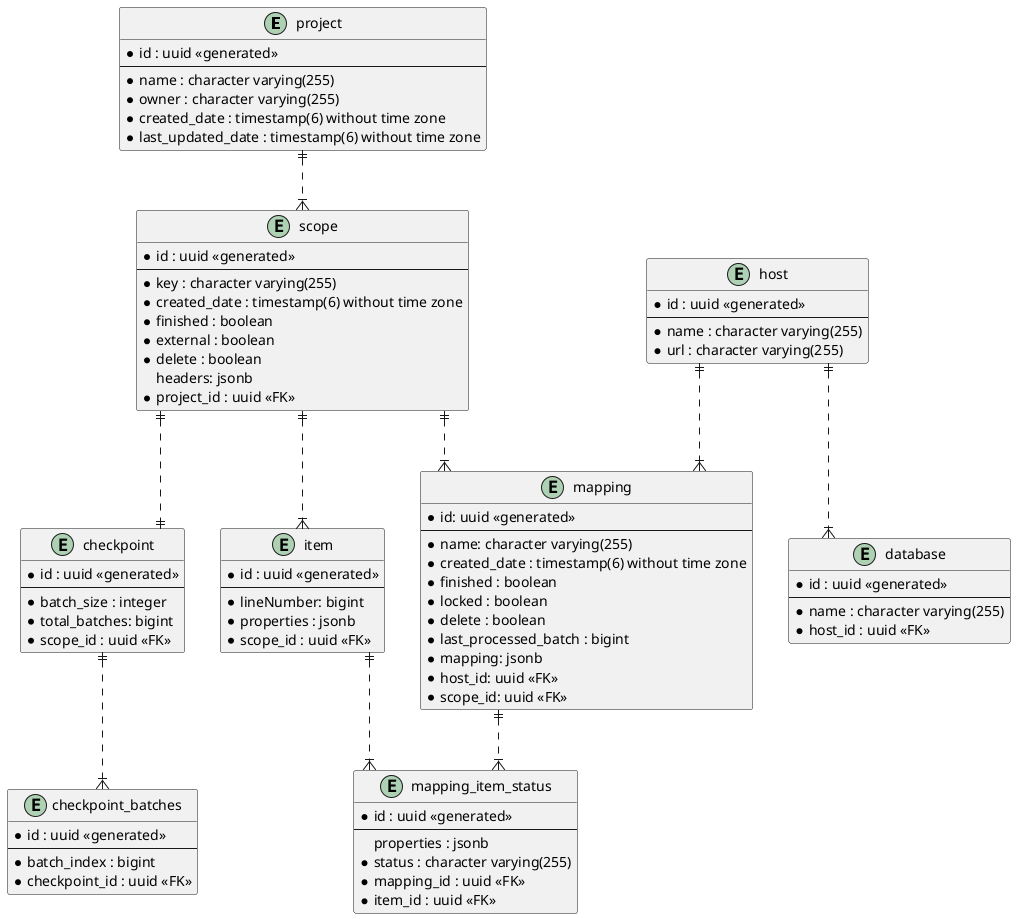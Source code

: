 @startuml
skinparam linetype ortho

entity project {
    * id : uuid <<generated>>
    --
    * name : character varying(255)
    * owner : character varying(255)
    * created_date : timestamp(6) without time zone
    * last_updated_date : timestamp(6) without time zone
}

entity scope {
    * id : uuid <<generated>>
    --
    * key : character varying(255)
    * created_date : timestamp(6) without time zone
    * finished : boolean
    * external : boolean
    * delete : boolean
    headers: jsonb
    * project_id : uuid <<FK>>
}

entity item {
    * id : uuid <<generated>>
    --
    * lineNumber: bigint
    * properties : jsonb
    * scope_id : uuid <<FK>>
}

entity checkpoint {
    * id : uuid <<generated>>
    --
    * batch_size : integer
    * total_batches: bigint
    * scope_id : uuid <<FK>>
}

entity checkpoint_batches {
    * id : uuid <<generated>>
    --
    * batch_index : bigint
    * checkpoint_id : uuid <<FK>>
}

entity host {
    * id : uuid <<generated>>
    --
    * name : character varying(255)
    * url : character varying(255)
}

entity mapping {
    * id: uuid <<generated>>
    --
    * name: character varying(255)
    * created_date : timestamp(6) without time zone
    * finished : boolean
    * locked : boolean
    * delete : boolean
    * last_processed_batch : bigint
    * mapping: jsonb
    * host_id: uuid <<FK>>
    * scope_id: uuid <<FK>>
}

entity database {
    * id : uuid <<generated>>
    --
    * name : character varying(255)
    * host_id : uuid <<FK>>
}

entity mapping_item_status {
    * id : uuid <<generated>>
    --
    properties : jsonb
    * status : character varying(255)
    * mapping_id : uuid <<FK>>
    * item_id : uuid <<FK>>
}

project ||..|{ scope
scope ||..|{ item

scope ||..|| checkpoint
checkpoint ||..|{ checkpoint_batches

host ||..|{ mapping
host ||..|{ database
scope ||..|{ mapping

item ||..|{ mapping_item_status
mapping ||..|{ mapping_item_status

@enduml